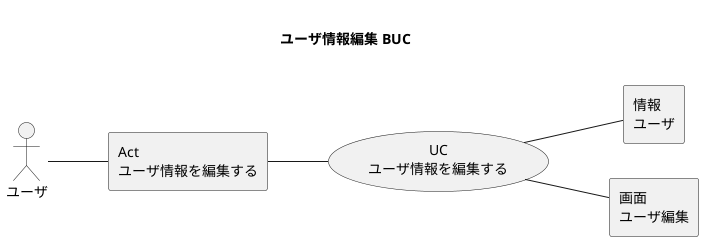 @startuml
skinparam backgroundColor transparent
title  \nユーザ情報編集 BUC\n 

rectangle "情報\nユーザ" as infoUser
rectangle "画面\nユーザ編集" as viewEdit

rectangle "Act\nユーザ情報を編集する" as actEdit

left to right direction

:ユーザ: -- actEdit

"UC\nユーザ情報を編集する" as (ucUserEdit)

actEdit -- ucUserEdit
ucUserEdit -- infoUser
ucUserEdit -- viewEdit

@enduml